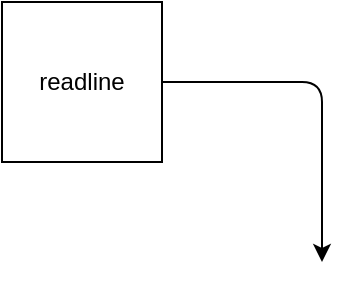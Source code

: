 <mxfile>
    <diagram id="OTqbE-ryOYeOp2x-0gFd" name="Page-1">
        <mxGraphModel dx="1107" dy="1011" grid="1" gridSize="10" guides="1" tooltips="1" connect="1" arrows="1" fold="1" page="1" pageScale="1" pageWidth="850" pageHeight="1100" math="0" shadow="0">
            <root>
                <mxCell id="0"/>
                <mxCell id="1" parent="0"/>
                <mxCell id="2" value="readline" style="whiteSpace=wrap;html=1;aspect=fixed;" vertex="1" parent="1">
                    <mxGeometry x="360" y="230" width="80" height="80" as="geometry"/>
                </mxCell>
                <mxCell id="4" value="" style="endArrow=classic;html=1;exitX=1;exitY=0.5;exitDx=0;exitDy=0;" edge="1" parent="1" source="2">
                    <mxGeometry width="50" height="50" relative="1" as="geometry">
                        <mxPoint x="540" y="540" as="sourcePoint"/>
                        <mxPoint x="520" y="360" as="targetPoint"/>
                        <Array as="points">
                            <mxPoint x="520" y="270"/>
                        </Array>
                    </mxGeometry>
                </mxCell>
            </root>
        </mxGraphModel>
    </diagram>
</mxfile>